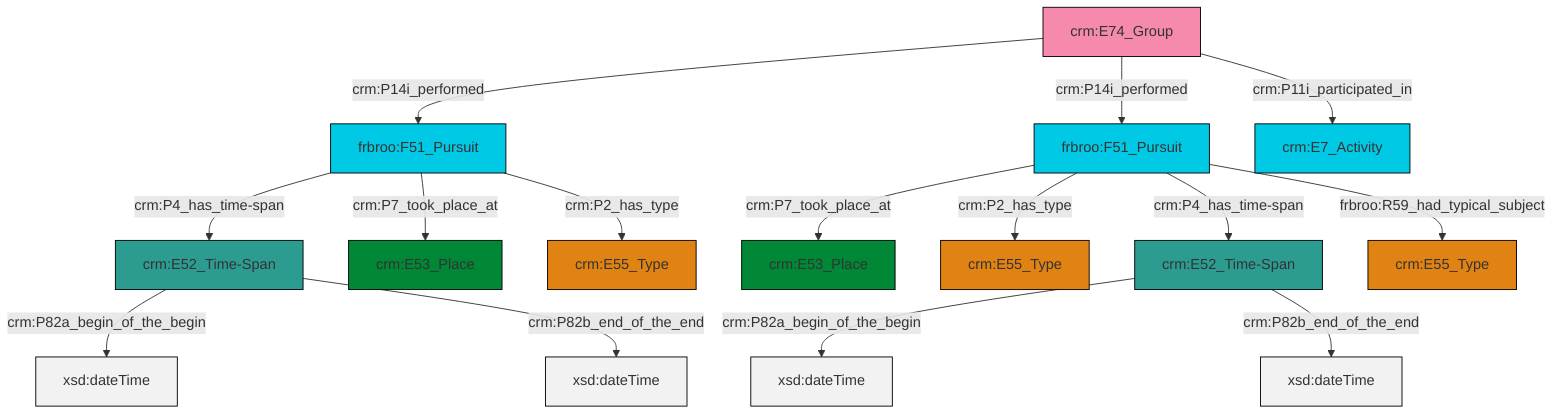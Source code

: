 graph TD
classDef Literal fill:#f2f2f2,stroke:#000000;
classDef CRM_Entity fill:#FFFFFF,stroke:#000000;
classDef Temporal_Entity fill:#00C9E6, stroke:#000000;
classDef Type fill:#E18312, stroke:#000000;
classDef Time-Span fill:#2C9C91, stroke:#000000;
classDef Appellation fill:#FFEB7F, stroke:#000000;
classDef Place fill:#008836, stroke:#000000;
classDef Persistent_Item fill:#B266B2, stroke:#000000;
classDef Conceptual_Object fill:#FFD700, stroke:#000000;
classDef Physical_Thing fill:#D2B48C, stroke:#000000;
classDef Actor fill:#f58aad, stroke:#000000;
classDef PC_Classes fill:#4ce600, stroke:#000000;
classDef Multi fill:#cccccc,stroke:#000000;

0["frbroo:F51_Pursuit"]:::Temporal_Entity -->|crm:P4_has_time-span| 1["crm:E52_Time-Span"]:::Time-Span
2["frbroo:F51_Pursuit"]:::Temporal_Entity -->|crm:P7_took_place_at| 3["crm:E53_Place"]:::Place
5["crm:E74_Group"]:::Actor -->|crm:P14i_performed| 0["frbroo:F51_Pursuit"]:::Temporal_Entity
13["crm:E52_Time-Span"]:::Time-Span -->|crm:P82a_begin_of_the_begin| 14[xsd:dateTime]:::Literal
13["crm:E52_Time-Span"]:::Time-Span -->|crm:P82b_end_of_the_end| 16[xsd:dateTime]:::Literal
1["crm:E52_Time-Span"]:::Time-Span -->|crm:P82a_begin_of_the_begin| 17[xsd:dateTime]:::Literal
0["frbroo:F51_Pursuit"]:::Temporal_Entity -->|crm:P7_took_place_at| 7["crm:E53_Place"]:::Place
1["crm:E52_Time-Span"]:::Time-Span -->|crm:P82b_end_of_the_end| 21[xsd:dateTime]:::Literal
5["crm:E74_Group"]:::Actor -->|crm:P14i_performed| 2["frbroo:F51_Pursuit"]:::Temporal_Entity
5["crm:E74_Group"]:::Actor -->|crm:P11i_participated_in| 11["crm:E7_Activity"]:::Temporal_Entity
0["frbroo:F51_Pursuit"]:::Temporal_Entity -->|crm:P2_has_type| 9["crm:E55_Type"]:::Type
2["frbroo:F51_Pursuit"]:::Temporal_Entity -->|crm:P2_has_type| 22["crm:E55_Type"]:::Type
2["frbroo:F51_Pursuit"]:::Temporal_Entity -->|crm:P4_has_time-span| 13["crm:E52_Time-Span"]:::Time-Span
2["frbroo:F51_Pursuit"]:::Temporal_Entity -->|frbroo:R59_had_typical_subject| 18["crm:E55_Type"]:::Type